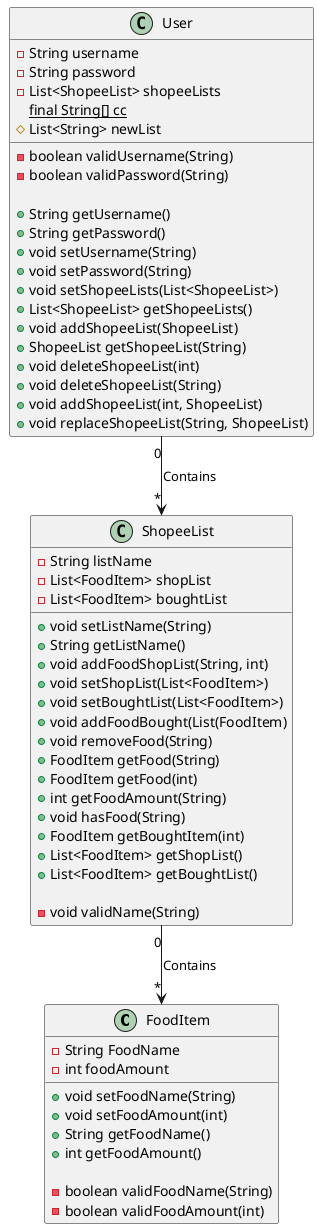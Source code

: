 @startuml classDiagramCore

class FoodItem{
    -String FoodName
    -int foodAmount

   +void setFoodName(String)
   +void setFoodAmount(int)
   +String getFoodName()
   +int getFoodAmount()

   -boolean validFoodName(String)
   -boolean validFoodAmount(int)
}

class ShopeeList{
    -String listName
    -List<FoodItem> shopList
    -List<FoodItem> boughtList

    +void setListName(String)
    +String getListName()
    +void addFoodShopList(String, int)
    +void setShopList(List<FoodItem>)
    +void setBoughtList(List<FoodItem>)
    +void addFoodBought(List(FoodItem)
    +void removeFood(String)
    +FoodItem getFood(String)
    +FoodItem getFood(int)
    +int getFoodAmount(String)
    +void hasFood(String)
    +FoodItem getBoughtItem(int)
    +List<FoodItem> getShopList()
    +List<FoodItem> getBoughtList()

    -void validName(String)
}

class User{
   -String username 
   -String password
   -List<ShopeeList> shopeeLists
   {static} final String[] cc
   #List<String> newList

   -boolean validUsername(String)
   -boolean validPassword(String)

   +String getUsername()
   +String getPassword()
   +void setUsername(String)
   +void setPassword(String)
   +void setShopeeLists(List<ShopeeList>)
   +List<ShopeeList> getShopeeLists()
   +void addShopeeList(ShopeeList)
   +ShopeeList getShopeeList(String)
   +void deleteShopeeList(int)
   +void deleteShopeeList(String)
   +void addShopeeList(int, ShopeeList)
   +void replaceShopeeList(String, ShopeeList)
}

ShopeeList "0" --> "*" FoodItem : "Contains"
User "0" --> "*" ShopeeList : "Contains"
@enduml